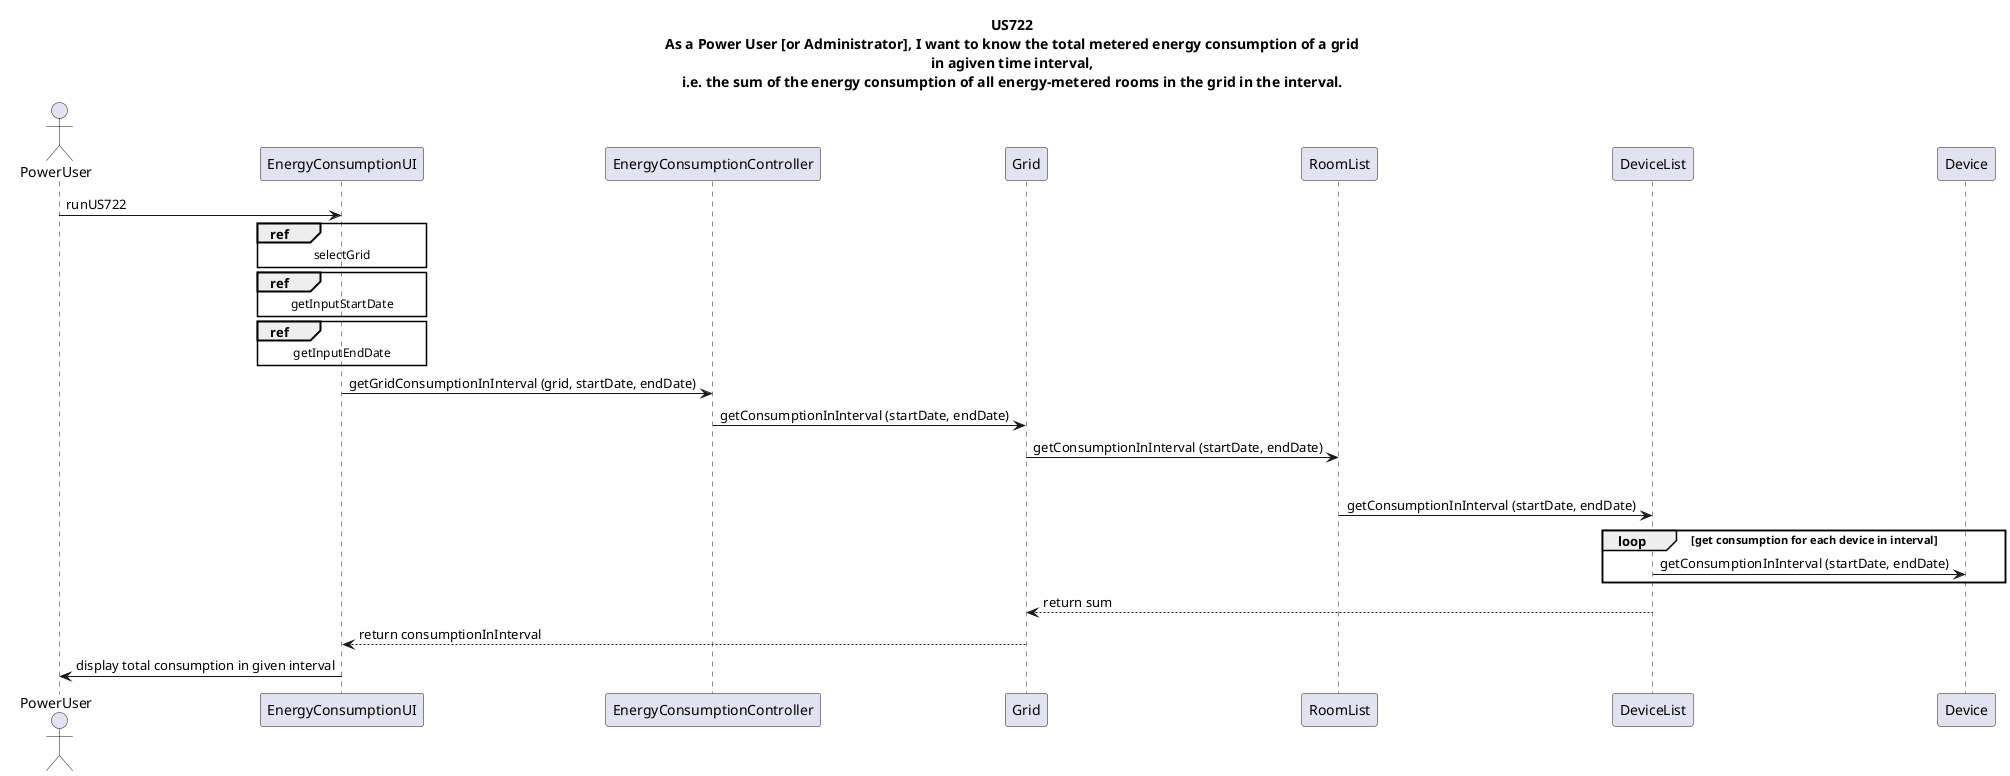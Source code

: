 @startuml
title US722\nAs a Power User [or Administrator], I want to know the total metered energy consumption of a grid\nin agiven time interval,\ni.e. the sum of the energy consumption of all energy-metered rooms in the grid in the interval.
actor PowerUser
PowerUser -> EnergyConsumptionUI: runUS722
ref over EnergyConsumptionUI
selectGrid
end ref
ref over EnergyConsumptionUI
getInputStartDate
end ref
ref over EnergyConsumptionUI
getInputEndDate
end ref
EnergyConsumptionUI -> EnergyConsumptionController: getGridConsumptionInInterval (grid, startDate, endDate)
EnergyConsumptionController -> Grid: getConsumptionInInterval (startDate, endDate)
Grid -> RoomList: getConsumptionInInterval (startDate, endDate)
loop get consumption for each room
RoomList -> DeviceList: getConsumptionInInterval (startDate, endDate)
loop get consumption for each device in interval
DeviceList -> Device: getConsumptionInInterval (startDate, endDate)
end
DeviceList --> Grid: return sum
Grid --> EnergyConsumptionUI: return consumptionInInterval
EnergyConsumptionUI -> PowerUser: display total consumption in given interval
@enduml